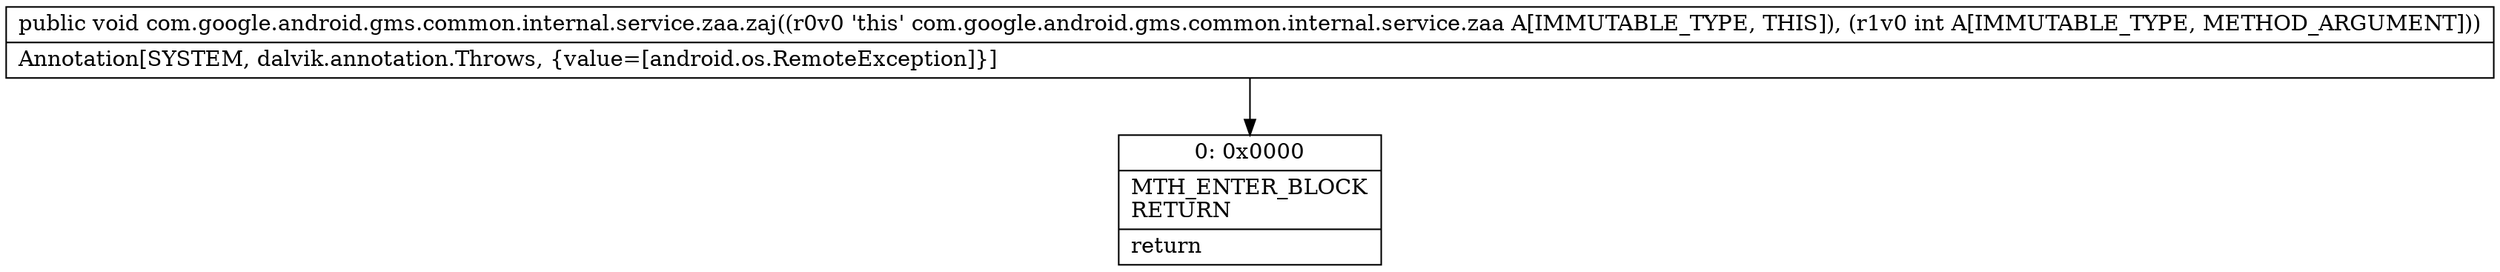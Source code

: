 digraph "CFG forcom.google.android.gms.common.internal.service.zaa.zaj(I)V" {
Node_0 [shape=record,label="{0\:\ 0x0000|MTH_ENTER_BLOCK\lRETURN\l|return\l}"];
MethodNode[shape=record,label="{public void com.google.android.gms.common.internal.service.zaa.zaj((r0v0 'this' com.google.android.gms.common.internal.service.zaa A[IMMUTABLE_TYPE, THIS]), (r1v0 int A[IMMUTABLE_TYPE, METHOD_ARGUMENT]))  | Annotation[SYSTEM, dalvik.annotation.Throws, \{value=[android.os.RemoteException]\}]\l}"];
MethodNode -> Node_0;
}

